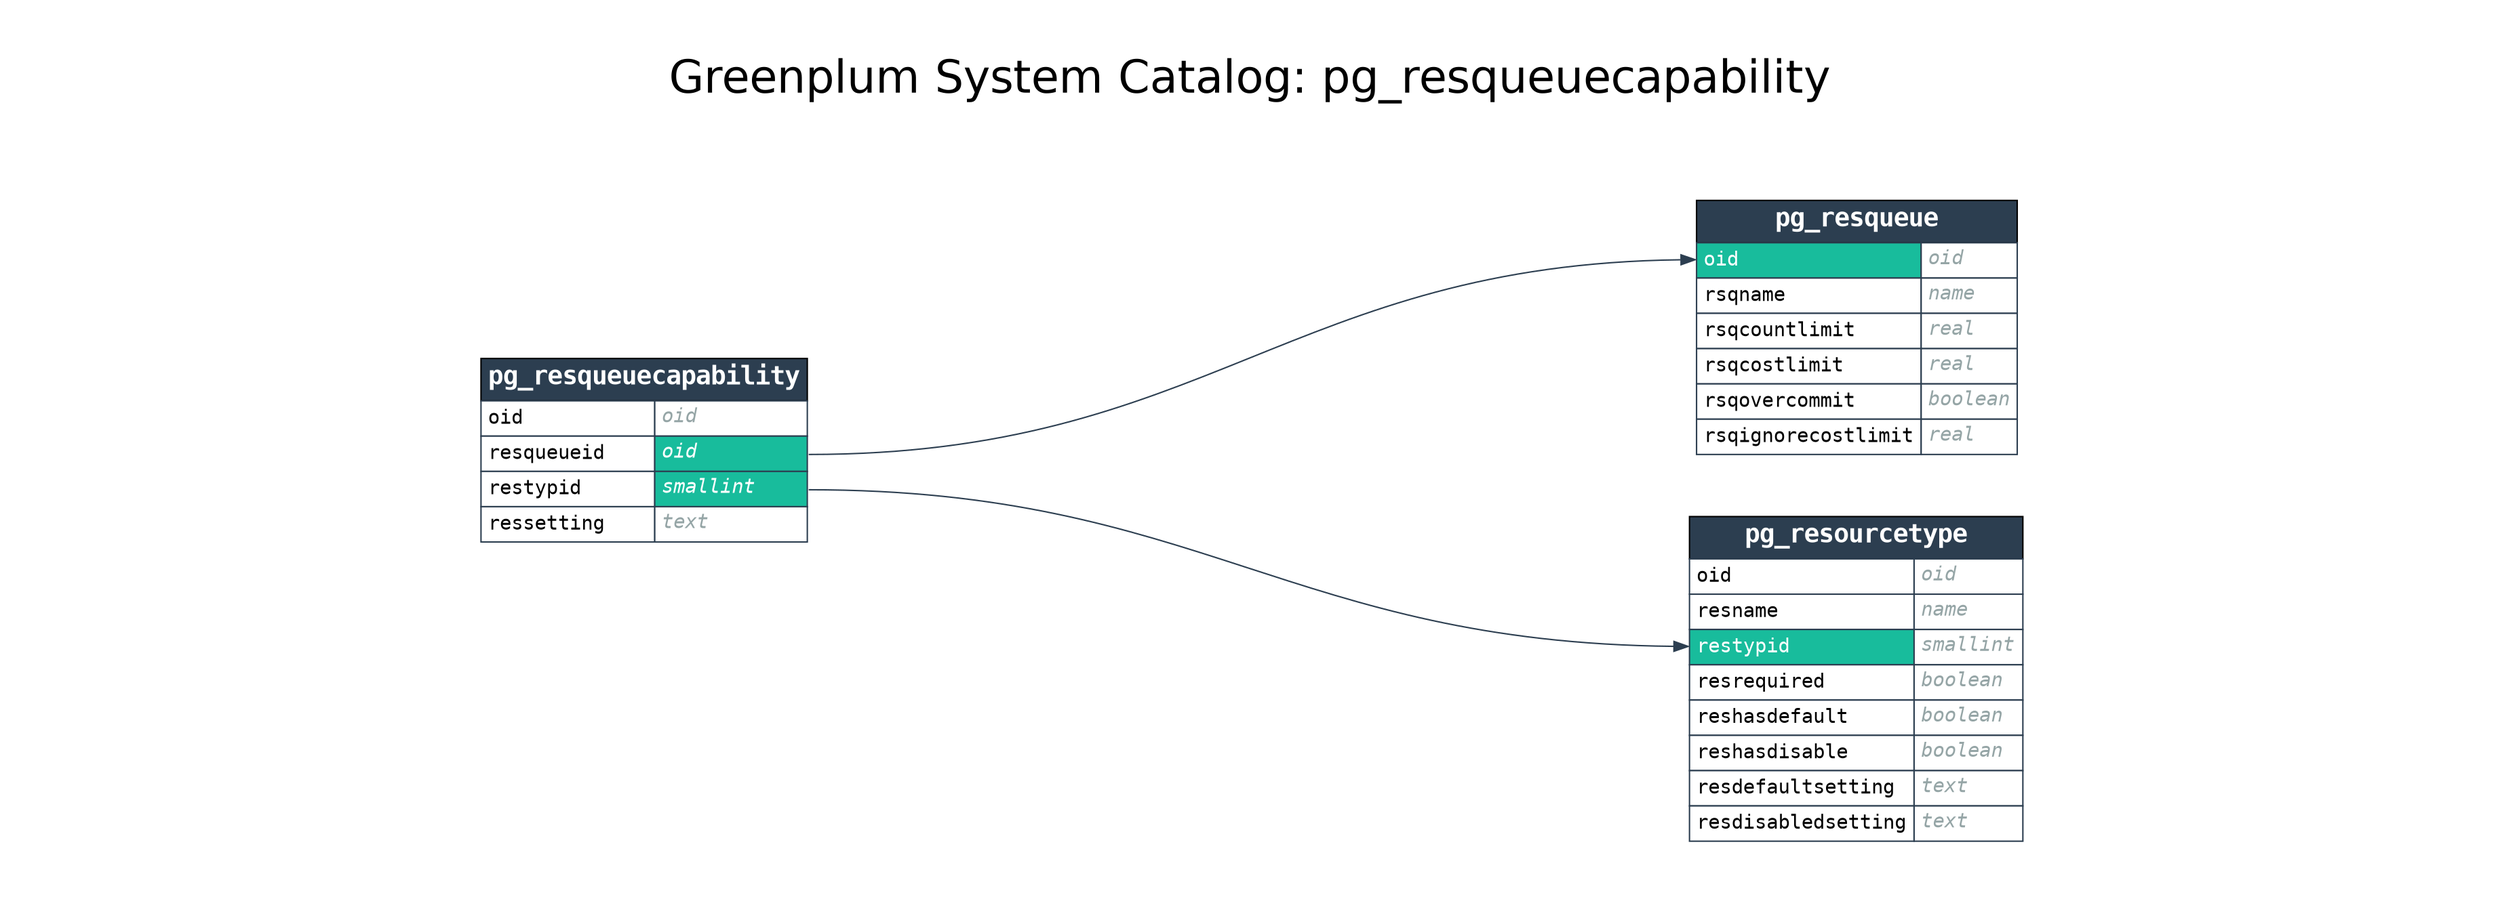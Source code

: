 digraph GPDB {

    label="Greenplum System Catalog: pg_resqueuecapability";
    labelloc="t";
    fontname="Helvetica"
    fontsize=32
    

    pad=0.5;
    nodesep=0.5;
    ranksep=0.5;
    rankdir=LR;
    node [shape = "plaintext"];

    
    subgraph cluster_from {
        rankdir=TB
        style=invis;

        
    }
    
    subgraph cluster_selected {
        rankdir=TB
        style=invis;

        
            pg_resqueuecapability [label = <<FONT FACE="monospace"><TABLE BORDER="0" CELLBORDER="1" CELLSPACING="0" CELLPADDING="4">
<TR><TD BGCOLOR="#2c3e50" ALIGN="CENTER" COLSPAN="2"><FONT COLOR="#FFFFFF" POINT-SIZE="18"><B>pg_resqueuecapability</B></FONT></TD></TR>

<TR>
<TD COLOR="#2c3e50" BGCOLOR="#FFFFFF" ALIGN="LEFT" PORT="oid_in"><FONT COLOR="#000000">oid</FONT></TD>
<TD COLOR="#2c3e50" BGCOLOR="#FFFFFF" ALIGN="LEFT" PORT="oid_out"><FONT COLOR="#95a5a6"><I>oid</I></FONT></TD>
</TR>

<TR>
<TD COLOR="#2c3e50" BGCOLOR="#FFFFFF" ALIGN="LEFT" PORT="resqueueid_in"><FONT COLOR="#000000">resqueueid</FONT></TD>
<TD COLOR="#2c3e50" BGCOLOR="#18bc9c" ALIGN="LEFT" PORT="resqueueid_out"><FONT COLOR="#FFFFFF"><I>oid</I></FONT></TD>
</TR>

<TR>
<TD COLOR="#2c3e50" BGCOLOR="#FFFFFF" ALIGN="LEFT" PORT="restypid_in"><FONT COLOR="#000000">restypid</FONT></TD>
<TD COLOR="#2c3e50" BGCOLOR="#18bc9c" ALIGN="LEFT" PORT="restypid_out"><FONT COLOR="#FFFFFF"><I>smallint</I></FONT></TD>
</TR>

<TR>
<TD COLOR="#2c3e50" BGCOLOR="#FFFFFF" ALIGN="LEFT" PORT="ressetting_in"><FONT COLOR="#000000">ressetting</FONT></TD>
<TD COLOR="#2c3e50" BGCOLOR="#FFFFFF" ALIGN="LEFT" PORT="ressetting_out"><FONT COLOR="#95a5a6"><I>text</I></FONT></TD>
</TR>

</TABLE></FONT>> name = "pg_resqueuecapability" URL = "pg_resqueuecapability.svg"];
        
    }
    
    subgraph cluster_to {
        rankdir=TB
        style=invis;

        
            pg_resourcetype [label = <<FONT FACE="monospace"><TABLE BORDER="0" CELLBORDER="1" CELLSPACING="0" CELLPADDING="4">
<TR><TD BGCOLOR="#2c3e50" ALIGN="CENTER" COLSPAN="2"><FONT COLOR="#FFFFFF" POINT-SIZE="18"><B>pg_resourcetype</B></FONT></TD></TR>

<TR>
<TD COLOR="#2c3e50" BGCOLOR="#FFFFFF" ALIGN="LEFT" PORT="oid_in"><FONT COLOR="#000000">oid</FONT></TD>
<TD COLOR="#2c3e50" BGCOLOR="#FFFFFF" ALIGN="LEFT" PORT="oid_out"><FONT COLOR="#95a5a6"><I>oid</I></FONT></TD>
</TR>

<TR>
<TD COLOR="#2c3e50" BGCOLOR="#FFFFFF" ALIGN="LEFT" PORT="resname_in"><FONT COLOR="#000000">resname</FONT></TD>
<TD COLOR="#2c3e50" BGCOLOR="#FFFFFF" ALIGN="LEFT" PORT="resname_out"><FONT COLOR="#95a5a6"><I>name</I></FONT></TD>
</TR>

<TR>
<TD COLOR="#2c3e50" BGCOLOR="#18bc9c" ALIGN="LEFT" PORT="restypid_in"><FONT COLOR="#FFFFFF">restypid</FONT></TD>
<TD COLOR="#2c3e50" BGCOLOR="#FFFFFF" ALIGN="LEFT" PORT="restypid_out"><FONT COLOR="#95a5a6"><I>smallint</I></FONT></TD>
</TR>

<TR>
<TD COLOR="#2c3e50" BGCOLOR="#FFFFFF" ALIGN="LEFT" PORT="resrequired_in"><FONT COLOR="#000000">resrequired</FONT></TD>
<TD COLOR="#2c3e50" BGCOLOR="#FFFFFF" ALIGN="LEFT" PORT="resrequired_out"><FONT COLOR="#95a5a6"><I>boolean</I></FONT></TD>
</TR>

<TR>
<TD COLOR="#2c3e50" BGCOLOR="#FFFFFF" ALIGN="LEFT" PORT="reshasdefault_in"><FONT COLOR="#000000">reshasdefault</FONT></TD>
<TD COLOR="#2c3e50" BGCOLOR="#FFFFFF" ALIGN="LEFT" PORT="reshasdefault_out"><FONT COLOR="#95a5a6"><I>boolean</I></FONT></TD>
</TR>

<TR>
<TD COLOR="#2c3e50" BGCOLOR="#FFFFFF" ALIGN="LEFT" PORT="reshasdisable_in"><FONT COLOR="#000000">reshasdisable</FONT></TD>
<TD COLOR="#2c3e50" BGCOLOR="#FFFFFF" ALIGN="LEFT" PORT="reshasdisable_out"><FONT COLOR="#95a5a6"><I>boolean</I></FONT></TD>
</TR>

<TR>
<TD COLOR="#2c3e50" BGCOLOR="#FFFFFF" ALIGN="LEFT" PORT="resdefaultsetting_in"><FONT COLOR="#000000">resdefaultsetting</FONT></TD>
<TD COLOR="#2c3e50" BGCOLOR="#FFFFFF" ALIGN="LEFT" PORT="resdefaultsetting_out"><FONT COLOR="#95a5a6"><I>text</I></FONT></TD>
</TR>

<TR>
<TD COLOR="#2c3e50" BGCOLOR="#FFFFFF" ALIGN="LEFT" PORT="resdisabledsetting_in"><FONT COLOR="#000000">resdisabledsetting</FONT></TD>
<TD COLOR="#2c3e50" BGCOLOR="#FFFFFF" ALIGN="LEFT" PORT="resdisabledsetting_out"><FONT COLOR="#95a5a6"><I>text</I></FONT></TD>
</TR>

</TABLE></FONT>> name = "pg_resourcetype" URL = "pg_resourcetype.svg"];
        
            pg_resqueue [label = <<FONT FACE="monospace"><TABLE BORDER="0" CELLBORDER="1" CELLSPACING="0" CELLPADDING="4">
<TR><TD BGCOLOR="#2c3e50" ALIGN="CENTER" COLSPAN="2"><FONT COLOR="#FFFFFF" POINT-SIZE="18"><B>pg_resqueue</B></FONT></TD></TR>

<TR>
<TD COLOR="#2c3e50" BGCOLOR="#18bc9c" ALIGN="LEFT" PORT="oid_in"><FONT COLOR="#FFFFFF">oid</FONT></TD>
<TD COLOR="#2c3e50" BGCOLOR="#FFFFFF" ALIGN="LEFT" PORT="oid_out"><FONT COLOR="#95a5a6"><I>oid</I></FONT></TD>
</TR>

<TR>
<TD COLOR="#2c3e50" BGCOLOR="#FFFFFF" ALIGN="LEFT" PORT="rsqname_in"><FONT COLOR="#000000">rsqname</FONT></TD>
<TD COLOR="#2c3e50" BGCOLOR="#FFFFFF" ALIGN="LEFT" PORT="rsqname_out"><FONT COLOR="#95a5a6"><I>name</I></FONT></TD>
</TR>

<TR>
<TD COLOR="#2c3e50" BGCOLOR="#FFFFFF" ALIGN="LEFT" PORT="rsqcountlimit_in"><FONT COLOR="#000000">rsqcountlimit</FONT></TD>
<TD COLOR="#2c3e50" BGCOLOR="#FFFFFF" ALIGN="LEFT" PORT="rsqcountlimit_out"><FONT COLOR="#95a5a6"><I>real</I></FONT></TD>
</TR>

<TR>
<TD COLOR="#2c3e50" BGCOLOR="#FFFFFF" ALIGN="LEFT" PORT="rsqcostlimit_in"><FONT COLOR="#000000">rsqcostlimit</FONT></TD>
<TD COLOR="#2c3e50" BGCOLOR="#FFFFFF" ALIGN="LEFT" PORT="rsqcostlimit_out"><FONT COLOR="#95a5a6"><I>real</I></FONT></TD>
</TR>

<TR>
<TD COLOR="#2c3e50" BGCOLOR="#FFFFFF" ALIGN="LEFT" PORT="rsqovercommit_in"><FONT COLOR="#000000">rsqovercommit</FONT></TD>
<TD COLOR="#2c3e50" BGCOLOR="#FFFFFF" ALIGN="LEFT" PORT="rsqovercommit_out"><FONT COLOR="#95a5a6"><I>boolean</I></FONT></TD>
</TR>

<TR>
<TD COLOR="#2c3e50" BGCOLOR="#FFFFFF" ALIGN="LEFT" PORT="rsqignorecostlimit_in"><FONT COLOR="#000000">rsqignorecostlimit</FONT></TD>
<TD COLOR="#2c3e50" BGCOLOR="#FFFFFF" ALIGN="LEFT" PORT="rsqignorecostlimit_out"><FONT COLOR="#95a5a6"><I>real</I></FONT></TD>
</TR>

</TABLE></FONT>> name = "pg_resqueue" URL = "pg_resqueue.svg"];
        
    }
    

    
        pg_resqueuecapability:resqueueid_out -> pg_resqueue:oid_in [penwidth = 1 color = "#2c3e50"];
    
        pg_resqueuecapability:restypid_out -> pg_resourcetype:restypid_in [penwidth = 1 color = "#2c3e50"];
    

}